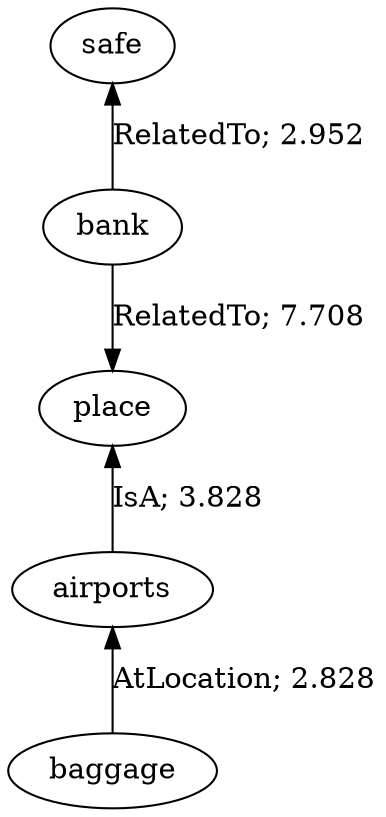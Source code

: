 // The path the concepts from "safe" to "baggage".Path Length: 4; Weight Sum: 17.317056991798413; Average Weight: 4.329264247949603
digraph "1_d---safe-baggage---PLen4_WSum17.317_WAvg4.329" {
	0 [label=safe]
	1 [label=bank]
	2 [label=place]
	3 [label=airports]
	4 [label=baggage]
	0 -> 1 [label="RelatedTo; 2.952" dir=back weight=2.952]
	1 -> 2 [label="RelatedTo; 7.708" dir=forward weight=7.708]
	2 -> 3 [label="IsA; 3.828" dir=back weight=3.828]
	3 -> 4 [label="AtLocation; 2.828" dir=back weight=2.828]
}
